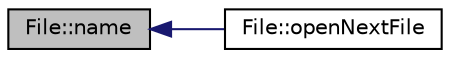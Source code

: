 digraph "File::name"
{
  edge [fontname="Helvetica",fontsize="10",labelfontname="Helvetica",labelfontsize="10"];
  node [fontname="Helvetica",fontsize="10",shape=record];
  rankdir="LR";
  Node1 [label="File::name",height=0.2,width=0.4,color="black", fillcolor="grey75", style="filled", fontcolor="black"];
  Node1 -> Node2 [dir="back",color="midnightblue",fontsize="10",style="solid",fontname="Helvetica"];
  Node2 [label="File::openNextFile",height=0.2,width=0.4,color="black", fillcolor="white", style="filled",URL="$class_file.html#a19590302a57d1ba601a15fa44aeab643"];
}

